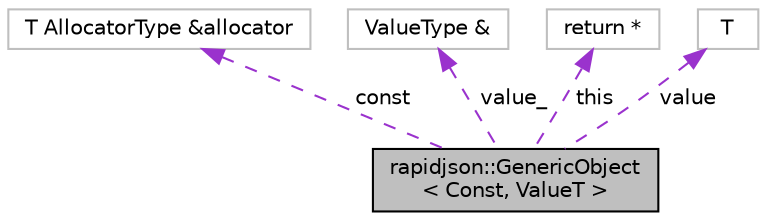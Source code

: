 digraph "rapidjson::GenericObject&lt; Const, ValueT &gt;"
{
 // INTERACTIVE_SVG=YES
 // LATEX_PDF_SIZE
  edge [fontname="Helvetica",fontsize="10",labelfontname="Helvetica",labelfontsize="10"];
  node [fontname="Helvetica",fontsize="10",shape=record];
  Node1 [label="rapidjson::GenericObject\l\< Const, ValueT \>",height=0.2,width=0.4,color="black", fillcolor="grey75", style="filled", fontcolor="black",tooltip="Helper class for accessing Value of object type."];
  Node2 -> Node1 [dir="back",color="darkorchid3",fontsize="10",style="dashed",label=" const" ,fontname="Helvetica"];
  Node2 [label="T AllocatorType &allocator",height=0.2,width=0.4,color="grey75", fillcolor="white", style="filled",tooltip=" "];
  Node3 -> Node1 [dir="back",color="darkorchid3",fontsize="10",style="dashed",label=" value_" ,fontname="Helvetica"];
  Node3 [label="ValueType &",height=0.2,width=0.4,color="grey75", fillcolor="white", style="filled",tooltip=" "];
  Node4 -> Node1 [dir="back",color="darkorchid3",fontsize="10",style="dashed",label=" this" ,fontname="Helvetica"];
  Node4 [label="return *",height=0.2,width=0.4,color="grey75", fillcolor="white", style="filled",tooltip=" "];
  Node5 -> Node1 [dir="back",color="darkorchid3",fontsize="10",style="dashed",label=" value" ,fontname="Helvetica"];
  Node5 [label="T",height=0.2,width=0.4,color="grey75", fillcolor="white", style="filled",tooltip=" "];
}
